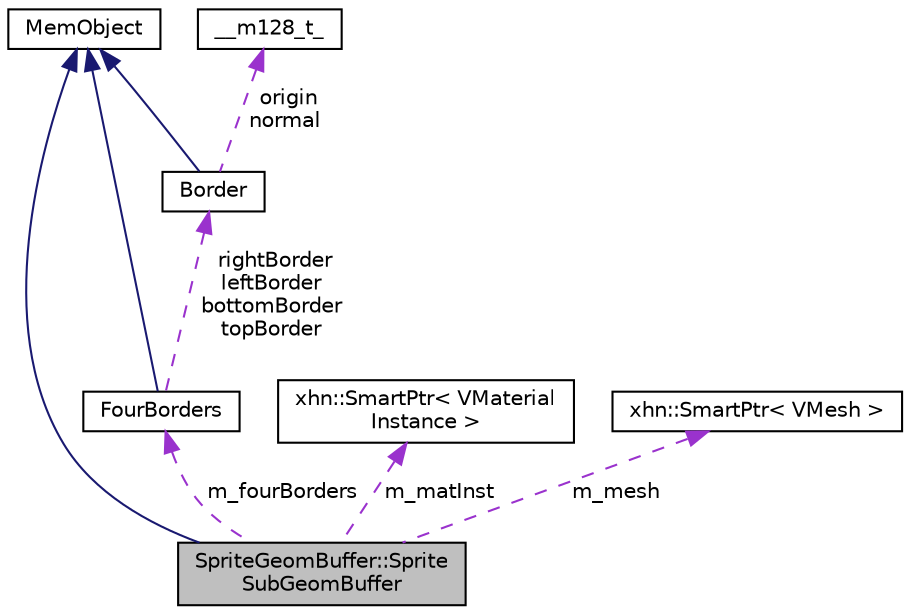 digraph "SpriteGeomBuffer::SpriteSubGeomBuffer"
{
  edge [fontname="Helvetica",fontsize="10",labelfontname="Helvetica",labelfontsize="10"];
  node [fontname="Helvetica",fontsize="10",shape=record];
  Node1 [label="SpriteGeomBuffer::Sprite\lSubGeomBuffer",height=0.2,width=0.4,color="black", fillcolor="grey75", style="filled", fontcolor="black"];
  Node2 -> Node1 [dir="back",color="midnightblue",fontsize="10",style="solid",fontname="Helvetica"];
  Node2 [label="MemObject",height=0.2,width=0.4,color="black", fillcolor="white", style="filled",URL="$class_mem_object.html"];
  Node3 -> Node1 [dir="back",color="darkorchid3",fontsize="10",style="dashed",label=" m_fourBorders" ,fontname="Helvetica"];
  Node3 [label="FourBorders",height=0.2,width=0.4,color="black", fillcolor="white", style="filled",URL="$struct_four_borders.html"];
  Node2 -> Node3 [dir="back",color="midnightblue",fontsize="10",style="solid",fontname="Helvetica"];
  Node4 -> Node3 [dir="back",color="darkorchid3",fontsize="10",style="dashed",label=" rightBorder\nleftBorder\nbottomBorder\ntopBorder" ,fontname="Helvetica"];
  Node4 [label="Border",height=0.2,width=0.4,color="black", fillcolor="white", style="filled",URL="$class_border.html"];
  Node2 -> Node4 [dir="back",color="midnightblue",fontsize="10",style="solid",fontname="Helvetica"];
  Node5 -> Node4 [dir="back",color="darkorchid3",fontsize="10",style="dashed",label=" origin\nnormal" ,fontname="Helvetica"];
  Node5 [label="__m128_t_",height=0.2,width=0.4,color="black", fillcolor="white", style="filled",URL="$struct____m128__t__.html"];
  Node6 -> Node1 [dir="back",color="darkorchid3",fontsize="10",style="dashed",label=" m_matInst" ,fontname="Helvetica"];
  Node6 [label="xhn::SmartPtr\< VMaterial\lInstance \>",height=0.2,width=0.4,color="black", fillcolor="white", style="filled",URL="$classxhn_1_1_smart_ptr.html"];
  Node7 -> Node1 [dir="back",color="darkorchid3",fontsize="10",style="dashed",label=" m_mesh" ,fontname="Helvetica"];
  Node7 [label="xhn::SmartPtr\< VMesh \>",height=0.2,width=0.4,color="black", fillcolor="white", style="filled",URL="$classxhn_1_1_smart_ptr.html"];
}
